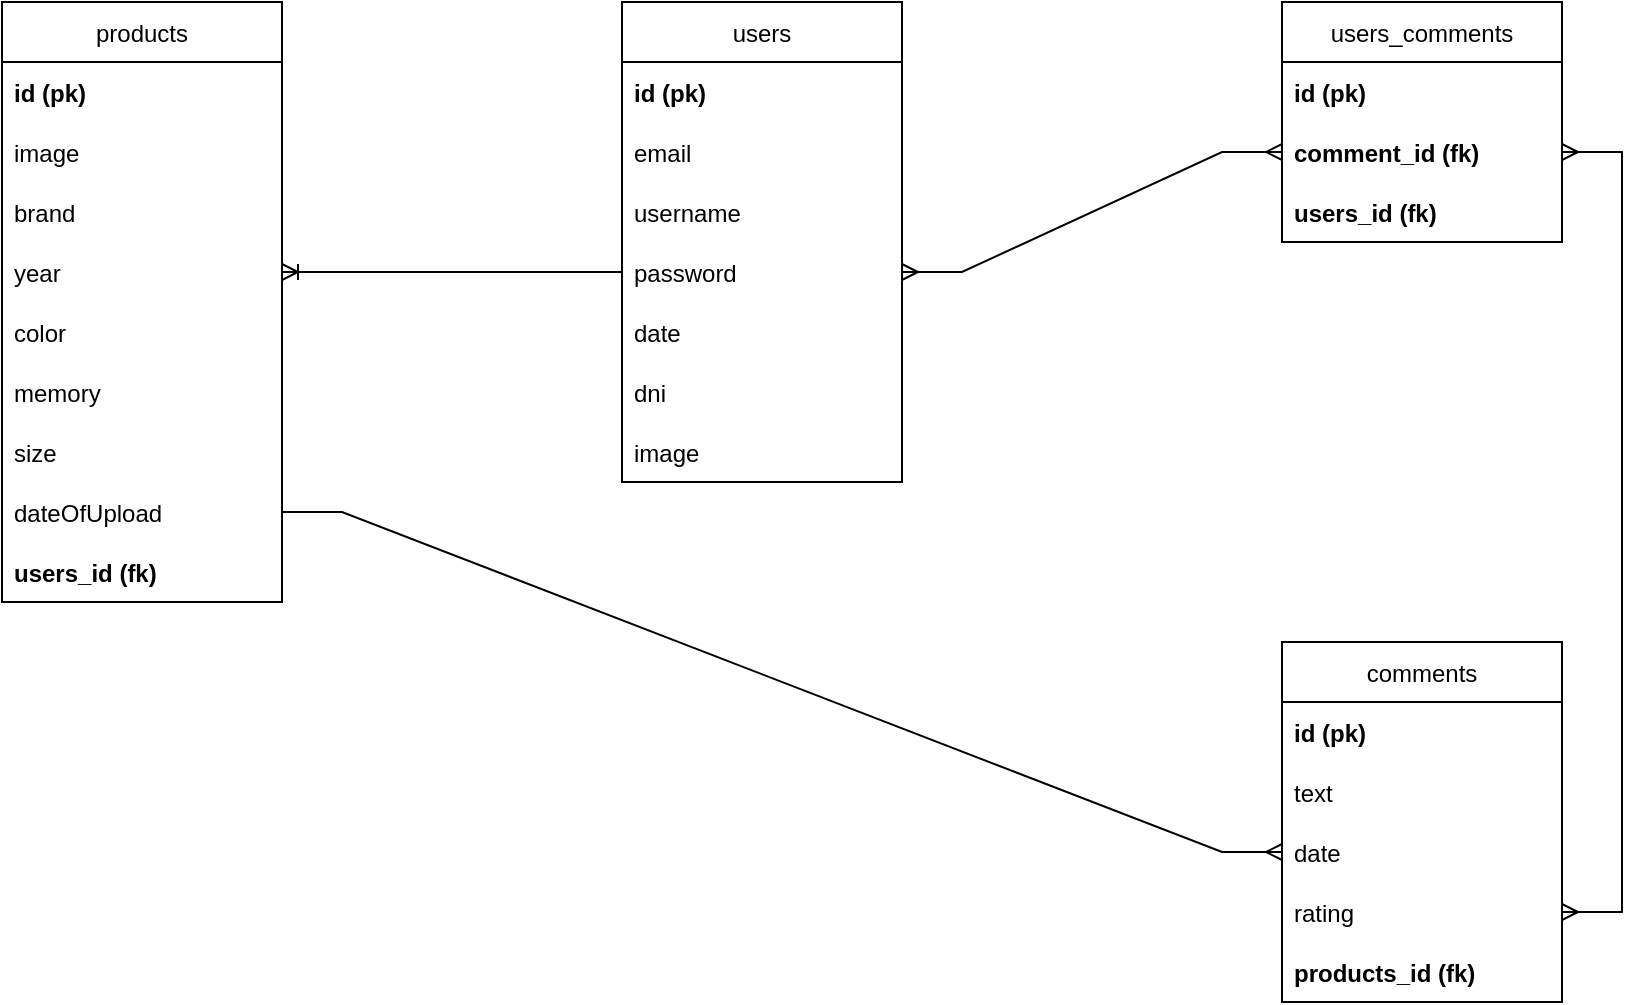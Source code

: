 <mxfile version="18.0.2" type="device"><diagram id="cXv8IqNbXt5iZTJqOwij" name="Page-1"><mxGraphModel dx="1186" dy="648" grid="1" gridSize="10" guides="1" tooltips="1" connect="1" arrows="1" fold="1" page="1" pageScale="1" pageWidth="4681" pageHeight="3300" math="0" shadow="0"><root><mxCell id="0"/><mxCell id="1" parent="0"/><mxCell id="T1JPgiZ_bfzevg3-CLFB-1" value="products" style="swimlane;fontStyle=0;childLayout=stackLayout;horizontal=1;startSize=30;horizontalStack=0;resizeParent=1;resizeParentMax=0;resizeLast=0;collapsible=1;marginBottom=0;" parent="1" vertex="1"><mxGeometry x="80" y="40" width="140" height="300" as="geometry"/></mxCell><mxCell id="T1JPgiZ_bfzevg3-CLFB-2" value="id (pk)" style="text;strokeColor=none;fillColor=none;align=left;verticalAlign=middle;spacingLeft=4;spacingRight=4;overflow=hidden;points=[[0,0.5],[1,0.5]];portConstraint=eastwest;rotatable=0;fontStyle=1" parent="T1JPgiZ_bfzevg3-CLFB-1" vertex="1"><mxGeometry y="30" width="140" height="30" as="geometry"/></mxCell><mxCell id="T1JPgiZ_bfzevg3-CLFB-3" value="image" style="text;strokeColor=none;fillColor=none;align=left;verticalAlign=middle;spacingLeft=4;spacingRight=4;overflow=hidden;points=[[0,0.5],[1,0.5]];portConstraint=eastwest;rotatable=0;" parent="T1JPgiZ_bfzevg3-CLFB-1" vertex="1"><mxGeometry y="60" width="140" height="30" as="geometry"/></mxCell><mxCell id="T1JPgiZ_bfzevg3-CLFB-4" value="brand" style="text;strokeColor=none;fillColor=none;align=left;verticalAlign=middle;spacingLeft=4;spacingRight=4;overflow=hidden;points=[[0,0.5],[1,0.5]];portConstraint=eastwest;rotatable=0;" parent="T1JPgiZ_bfzevg3-CLFB-1" vertex="1"><mxGeometry y="90" width="140" height="30" as="geometry"/></mxCell><mxCell id="T1JPgiZ_bfzevg3-CLFB-5" value="year" style="text;strokeColor=none;fillColor=none;align=left;verticalAlign=middle;spacingLeft=4;spacingRight=4;overflow=hidden;points=[[0,0.5],[1,0.5]];portConstraint=eastwest;rotatable=0;" parent="T1JPgiZ_bfzevg3-CLFB-1" vertex="1"><mxGeometry y="120" width="140" height="30" as="geometry"/></mxCell><mxCell id="T1JPgiZ_bfzevg3-CLFB-6" value="color" style="text;strokeColor=none;fillColor=none;align=left;verticalAlign=middle;spacingLeft=4;spacingRight=4;overflow=hidden;points=[[0,0.5],[1,0.5]];portConstraint=eastwest;rotatable=0;" parent="T1JPgiZ_bfzevg3-CLFB-1" vertex="1"><mxGeometry y="150" width="140" height="30" as="geometry"/></mxCell><mxCell id="T1JPgiZ_bfzevg3-CLFB-7" value="memory" style="text;strokeColor=none;fillColor=none;align=left;verticalAlign=middle;spacingLeft=4;spacingRight=4;overflow=hidden;points=[[0,0.5],[1,0.5]];portConstraint=eastwest;rotatable=0;" parent="T1JPgiZ_bfzevg3-CLFB-1" vertex="1"><mxGeometry y="180" width="140" height="30" as="geometry"/></mxCell><mxCell id="T1JPgiZ_bfzevg3-CLFB-8" value="size" style="text;strokeColor=none;fillColor=none;align=left;verticalAlign=middle;spacingLeft=4;spacingRight=4;overflow=hidden;points=[[0,0.5],[1,0.5]];portConstraint=eastwest;rotatable=0;" parent="T1JPgiZ_bfzevg3-CLFB-1" vertex="1"><mxGeometry y="210" width="140" height="30" as="geometry"/></mxCell><mxCell id="T1JPgiZ_bfzevg3-CLFB-9" value="dateOfUpload" style="text;strokeColor=none;fillColor=none;align=left;verticalAlign=middle;spacingLeft=4;spacingRight=4;overflow=hidden;points=[[0,0.5],[1,0.5]];portConstraint=eastwest;rotatable=0;" parent="T1JPgiZ_bfzevg3-CLFB-1" vertex="1"><mxGeometry y="240" width="140" height="30" as="geometry"/></mxCell><mxCell id="T1JPgiZ_bfzevg3-CLFB-45" value="users_id (fk)" style="text;strokeColor=none;fillColor=none;align=left;verticalAlign=middle;spacingLeft=4;spacingRight=4;overflow=hidden;points=[[0,0.5],[1,0.5]];portConstraint=eastwest;rotatable=0;fontStyle=1" parent="T1JPgiZ_bfzevg3-CLFB-1" vertex="1"><mxGeometry y="270" width="140" height="30" as="geometry"/></mxCell><mxCell id="T1JPgiZ_bfzevg3-CLFB-11" value="users" style="swimlane;fontStyle=0;childLayout=stackLayout;horizontal=1;startSize=30;horizontalStack=0;resizeParent=1;resizeParentMax=0;resizeLast=0;collapsible=1;marginBottom=0;" parent="1" vertex="1"><mxGeometry x="390" y="40" width="140" height="240" as="geometry"/></mxCell><mxCell id="T1JPgiZ_bfzevg3-CLFB-12" value="id (pk)" style="text;strokeColor=none;fillColor=none;align=left;verticalAlign=middle;spacingLeft=4;spacingRight=4;overflow=hidden;points=[[0,0.5],[1,0.5]];portConstraint=eastwest;rotatable=0;fontStyle=1" parent="T1JPgiZ_bfzevg3-CLFB-11" vertex="1"><mxGeometry y="30" width="140" height="30" as="geometry"/></mxCell><mxCell id="T1JPgiZ_bfzevg3-CLFB-13" value="email" style="text;strokeColor=none;fillColor=none;align=left;verticalAlign=middle;spacingLeft=4;spacingRight=4;overflow=hidden;points=[[0,0.5],[1,0.5]];portConstraint=eastwest;rotatable=0;" parent="T1JPgiZ_bfzevg3-CLFB-11" vertex="1"><mxGeometry y="60" width="140" height="30" as="geometry"/></mxCell><mxCell id="T1JPgiZ_bfzevg3-CLFB-14" value="username" style="text;strokeColor=none;fillColor=none;align=left;verticalAlign=middle;spacingLeft=4;spacingRight=4;overflow=hidden;points=[[0,0.5],[1,0.5]];portConstraint=eastwest;rotatable=0;" parent="T1JPgiZ_bfzevg3-CLFB-11" vertex="1"><mxGeometry y="90" width="140" height="30" as="geometry"/></mxCell><mxCell id="T1JPgiZ_bfzevg3-CLFB-15" value="password" style="text;strokeColor=none;fillColor=none;align=left;verticalAlign=middle;spacingLeft=4;spacingRight=4;overflow=hidden;points=[[0,0.5],[1,0.5]];portConstraint=eastwest;rotatable=0;" parent="T1JPgiZ_bfzevg3-CLFB-11" vertex="1"><mxGeometry y="120" width="140" height="30" as="geometry"/></mxCell><mxCell id="T1JPgiZ_bfzevg3-CLFB-16" value="date" style="text;strokeColor=none;fillColor=none;align=left;verticalAlign=middle;spacingLeft=4;spacingRight=4;overflow=hidden;points=[[0,0.5],[1,0.5]];portConstraint=eastwest;rotatable=0;" parent="T1JPgiZ_bfzevg3-CLFB-11" vertex="1"><mxGeometry y="150" width="140" height="30" as="geometry"/></mxCell><mxCell id="T1JPgiZ_bfzevg3-CLFB-17" value="dni" style="text;strokeColor=none;fillColor=none;align=left;verticalAlign=middle;spacingLeft=4;spacingRight=4;overflow=hidden;points=[[0,0.5],[1,0.5]];portConstraint=eastwest;rotatable=0;" parent="T1JPgiZ_bfzevg3-CLFB-11" vertex="1"><mxGeometry y="180" width="140" height="30" as="geometry"/></mxCell><mxCell id="T1JPgiZ_bfzevg3-CLFB-18" value="image" style="text;strokeColor=none;fillColor=none;align=left;verticalAlign=middle;spacingLeft=4;spacingRight=4;overflow=hidden;points=[[0,0.5],[1,0.5]];portConstraint=eastwest;rotatable=0;" parent="T1JPgiZ_bfzevg3-CLFB-11" vertex="1"><mxGeometry y="210" width="140" height="30" as="geometry"/></mxCell><mxCell id="T1JPgiZ_bfzevg3-CLFB-21" value="comments" style="swimlane;fontStyle=0;childLayout=stackLayout;horizontal=1;startSize=30;horizontalStack=0;resizeParent=1;resizeParentMax=0;resizeLast=0;collapsible=1;marginBottom=0;" parent="1" vertex="1"><mxGeometry x="720" y="360" width="140" height="180" as="geometry"/></mxCell><mxCell id="T1JPgiZ_bfzevg3-CLFB-22" value="id (pk)" style="text;strokeColor=none;fillColor=none;align=left;verticalAlign=middle;spacingLeft=4;spacingRight=4;overflow=hidden;points=[[0,0.5],[1,0.5]];portConstraint=eastwest;rotatable=0;fontStyle=1" parent="T1JPgiZ_bfzevg3-CLFB-21" vertex="1"><mxGeometry y="30" width="140" height="30" as="geometry"/></mxCell><mxCell id="T1JPgiZ_bfzevg3-CLFB-25" value="text" style="text;strokeColor=none;fillColor=none;align=left;verticalAlign=middle;spacingLeft=4;spacingRight=4;overflow=hidden;points=[[0,0.5],[1,0.5]];portConstraint=eastwest;rotatable=0;" parent="T1JPgiZ_bfzevg3-CLFB-21" vertex="1"><mxGeometry y="60" width="140" height="30" as="geometry"/></mxCell><mxCell id="T1JPgiZ_bfzevg3-CLFB-26" value="date" style="text;strokeColor=none;fillColor=none;align=left;verticalAlign=middle;spacingLeft=4;spacingRight=4;overflow=hidden;points=[[0,0.5],[1,0.5]];portConstraint=eastwest;rotatable=0;" parent="T1JPgiZ_bfzevg3-CLFB-21" vertex="1"><mxGeometry y="90" width="140" height="30" as="geometry"/></mxCell><mxCell id="T1JPgiZ_bfzevg3-CLFB-27" value="rating" style="text;strokeColor=none;fillColor=none;align=left;verticalAlign=middle;spacingLeft=4;spacingRight=4;overflow=hidden;points=[[0,0.5],[1,0.5]];portConstraint=eastwest;rotatable=0;" parent="T1JPgiZ_bfzevg3-CLFB-21" vertex="1"><mxGeometry y="120" width="140" height="30" as="geometry"/></mxCell><mxCell id="T1JPgiZ_bfzevg3-CLFB-47" value="products_id (fk)" style="text;strokeColor=none;fillColor=none;align=left;verticalAlign=middle;spacingLeft=4;spacingRight=4;overflow=hidden;points=[[0,0.5],[1,0.5]];portConstraint=eastwest;rotatable=0;fontStyle=1" parent="T1JPgiZ_bfzevg3-CLFB-21" vertex="1"><mxGeometry y="150" width="140" height="30" as="geometry"/></mxCell><mxCell id="T1JPgiZ_bfzevg3-CLFB-44" value="" style="edgeStyle=entityRelationEdgeStyle;fontSize=12;html=1;endArrow=ERoneToMany;rounded=0;exitX=0;exitY=0.5;exitDx=0;exitDy=0;entryX=1;entryY=0.5;entryDx=0;entryDy=0;" parent="1" source="T1JPgiZ_bfzevg3-CLFB-15" target="T1JPgiZ_bfzevg3-CLFB-5" edge="1"><mxGeometry width="100" height="100" relative="1" as="geometry"><mxPoint x="550" y="330" as="sourcePoint"/><mxPoint x="280" y="130" as="targetPoint"/></mxGeometry></mxCell><mxCell id="T1JPgiZ_bfzevg3-CLFB-46" value="" style="edgeStyle=entityRelationEdgeStyle;fontSize=12;html=1;endArrow=ERmany;rounded=0;entryX=0;entryY=0.5;entryDx=0;entryDy=0;exitX=1;exitY=0.5;exitDx=0;exitDy=0;" parent="1" source="T1JPgiZ_bfzevg3-CLFB-9" target="T1JPgiZ_bfzevg3-CLFB-26" edge="1"><mxGeometry width="100" height="100" relative="1" as="geometry"><mxPoint x="530" y="300" as="sourcePoint"/><mxPoint x="630" y="200" as="targetPoint"/></mxGeometry></mxCell><mxCell id="6dXpgzIR26Xwkn2BJ2Sz-1" value="users_comments" style="swimlane;fontStyle=0;childLayout=stackLayout;horizontal=1;startSize=30;horizontalStack=0;resizeParent=1;resizeParentMax=0;resizeLast=0;collapsible=1;marginBottom=0;" vertex="1" parent="1"><mxGeometry x="720" y="40" width="140" height="120" as="geometry"/></mxCell><mxCell id="6dXpgzIR26Xwkn2BJ2Sz-2" value="id (pk)" style="text;strokeColor=none;fillColor=none;align=left;verticalAlign=middle;spacingLeft=4;spacingRight=4;overflow=hidden;points=[[0,0.5],[1,0.5]];portConstraint=eastwest;rotatable=0;fontStyle=1" vertex="1" parent="6dXpgzIR26Xwkn2BJ2Sz-1"><mxGeometry y="30" width="140" height="30" as="geometry"/></mxCell><mxCell id="6dXpgzIR26Xwkn2BJ2Sz-7" value="comment_id (fk)" style="text;strokeColor=none;fillColor=none;align=left;verticalAlign=middle;spacingLeft=4;spacingRight=4;overflow=hidden;points=[[0,0.5],[1,0.5]];portConstraint=eastwest;rotatable=0;fontStyle=1" vertex="1" parent="6dXpgzIR26Xwkn2BJ2Sz-1"><mxGeometry y="60" width="140" height="30" as="geometry"/></mxCell><mxCell id="6dXpgzIR26Xwkn2BJ2Sz-8" value="users_id (fk)" style="text;strokeColor=none;fillColor=none;align=left;verticalAlign=middle;spacingLeft=4;spacingRight=4;overflow=hidden;points=[[0,0.5],[1,0.5]];portConstraint=eastwest;rotatable=0;fontStyle=1" vertex="1" parent="6dXpgzIR26Xwkn2BJ2Sz-1"><mxGeometry y="90" width="140" height="30" as="geometry"/></mxCell><mxCell id="6dXpgzIR26Xwkn2BJ2Sz-11" value="" style="edgeStyle=entityRelationEdgeStyle;fontSize=12;html=1;endArrow=ERmany;startArrow=ERmany;rounded=0;entryX=0;entryY=0.5;entryDx=0;entryDy=0;exitX=1;exitY=0.5;exitDx=0;exitDy=0;" edge="1" parent="1" source="T1JPgiZ_bfzevg3-CLFB-15" target="6dXpgzIR26Xwkn2BJ2Sz-7"><mxGeometry width="100" height="100" relative="1" as="geometry"><mxPoint x="450" y="370" as="sourcePoint"/><mxPoint x="550" y="270" as="targetPoint"/></mxGeometry></mxCell><mxCell id="6dXpgzIR26Xwkn2BJ2Sz-12" value="" style="edgeStyle=entityRelationEdgeStyle;fontSize=12;html=1;endArrow=ERmany;startArrow=ERmany;rounded=0;entryX=1;entryY=0.5;entryDx=0;entryDy=0;exitX=1;exitY=0.5;exitDx=0;exitDy=0;" edge="1" parent="1" source="T1JPgiZ_bfzevg3-CLFB-27" target="6dXpgzIR26Xwkn2BJ2Sz-7"><mxGeometry width="100" height="100" relative="1" as="geometry"><mxPoint x="540" y="185" as="sourcePoint"/><mxPoint x="730" y="125" as="targetPoint"/></mxGeometry></mxCell></root></mxGraphModel></diagram></mxfile>